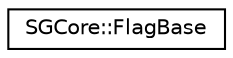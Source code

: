 digraph "Graphical Class Hierarchy"
{
 // LATEX_PDF_SIZE
  edge [fontname="Helvetica",fontsize="10",labelfontname="Helvetica",labelfontsize="10"];
  node [fontname="Helvetica",fontsize="10",shape=record];
  rankdir="LR";
  Node0 [label="SGCore::FlagBase",height=0.2,width=0.4,color="black", fillcolor="white", style="filled",URL="$structSGCore_1_1FlagBase.html",tooltip=" "];
}
